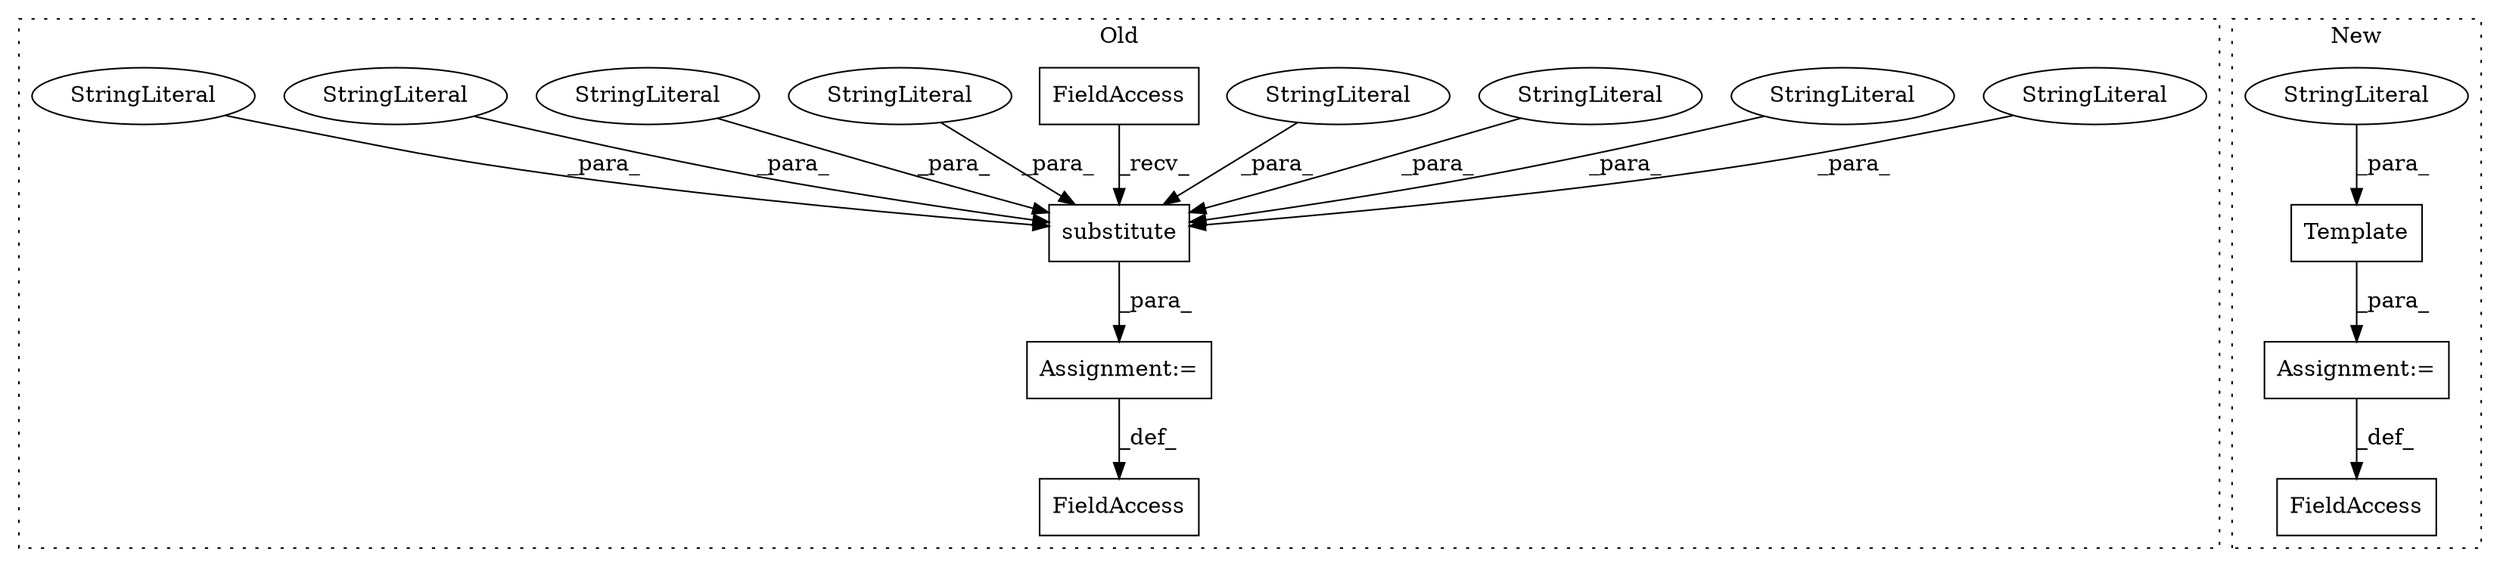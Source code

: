 digraph G {
subgraph cluster0 {
1 [label="substitute" a="32" s="45082,45242" l="11,1" shape="box"];
6 [label="StringLiteral" a="45" s="45229" l="13" shape="ellipse"];
7 [label="StringLiteral" a="45" s="45119" l="15" shape="ellipse"];
8 [label="StringLiteral" a="45" s="45151" l="15" shape="ellipse"];
9 [label="StringLiteral" a="45" s="45112" l="6" shape="ellipse"];
10 [label="FieldAccess" a="22" s="45072" l="9" shape="box"];
11 [label="FieldAccess" a="22" s="45052" l="11" shape="box"];
12 [label="Assignment:=" a="7" s="45071" l="1" shape="box"];
13 [label="StringLiteral" a="45" s="45167" l="30" shape="ellipse"];
14 [label="StringLiteral" a="45" s="45093" l="18" shape="ellipse"];
15 [label="StringLiteral" a="45" s="45198" l="30" shape="ellipse"];
16 [label="StringLiteral" a="45" s="45135" l="15" shape="ellipse"];
label = "Old";
style="dotted";
}
subgraph cluster1 {
2 [label="Template" a="32" s="43067,44264" l="9,1" shape="box"];
3 [label="StringLiteral" a="45" s="43076" l="1188" shape="ellipse"];
4 [label="Assignment:=" a="7" s="43066" l="1" shape="box"];
5 [label="FieldAccess" a="22" s="43057" l="9" shape="box"];
label = "New";
style="dotted";
}
1 -> 12 [label="_para_"];
2 -> 4 [label="_para_"];
3 -> 2 [label="_para_"];
4 -> 5 [label="_def_"];
6 -> 1 [label="_para_"];
7 -> 1 [label="_para_"];
8 -> 1 [label="_para_"];
9 -> 1 [label="_para_"];
10 -> 1 [label="_recv_"];
12 -> 11 [label="_def_"];
13 -> 1 [label="_para_"];
14 -> 1 [label="_para_"];
15 -> 1 [label="_para_"];
16 -> 1 [label="_para_"];
}